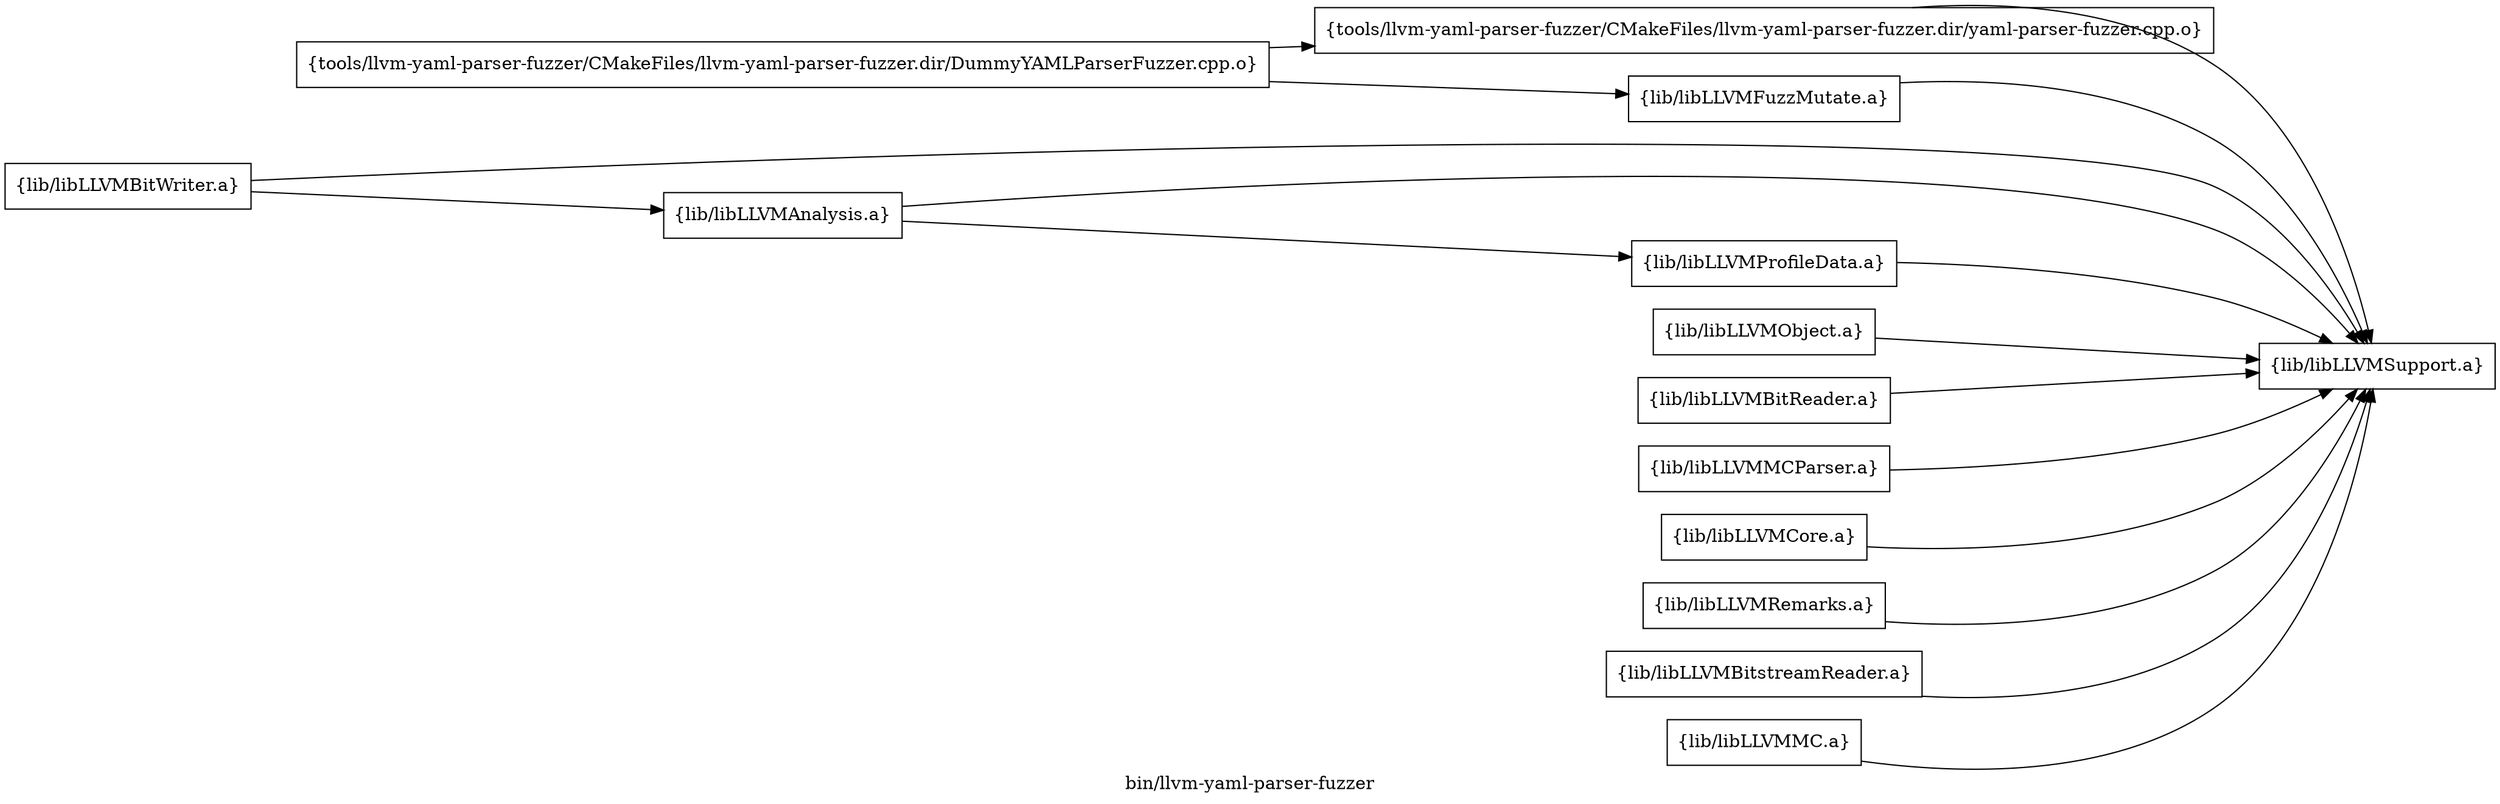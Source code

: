 digraph "bin/llvm-yaml-parser-fuzzer" {
	label="bin/llvm-yaml-parser-fuzzer";
	rankdir=LR;
	{ rank=same; Node0x5596a799dda8;  }
	{ rank=same; Node0x5596a79a38e8; Node0x5596a79a3078;  }

	Node0x5596a799dda8 [shape=record,shape=box,group=0,label="{tools/llvm-yaml-parser-fuzzer/CMakeFiles/llvm-yaml-parser-fuzzer.dir/DummyYAMLParserFuzzer.cpp.o}"];
	Node0x5596a799dda8 -> Node0x5596a79a38e8;
	Node0x5596a799dda8 -> Node0x5596a79a3078;
	Node0x5596a79a38e8 [shape=record,shape=box,group=0,label="{tools/llvm-yaml-parser-fuzzer/CMakeFiles/llvm-yaml-parser-fuzzer.dir/yaml-parser-fuzzer.cpp.o}"];
	Node0x5596a79a38e8 -> Node0x5596a79a3fc8;
	Node0x5596a79a3078 [shape=record,shape=box,group=0,label="{lib/libLLVMFuzzMutate.a}"];
	Node0x5596a79a3078 -> Node0x5596a79a3fc8;
	Node0x5596a79a3fc8 [shape=record,shape=box,group=0,label="{lib/libLLVMSupport.a}"];
	Node0x5596a79a3668 [shape=record,shape=box,group=0,label="{lib/libLLVMBitWriter.a}"];
	Node0x5596a79a3668 -> Node0x5596a79a3fc8;
	Node0x5596a79a3668 -> Node0x5596a79a17c8;
	Node0x5596a79a17c8 [shape=record,shape=box,group=0,label="{lib/libLLVMAnalysis.a}"];
	Node0x5596a79a17c8 -> Node0x5596a79a3fc8;
	Node0x5596a79a17c8 -> Node0x5596a79a2538;
	Node0x5596a79a2538 [shape=record,shape=box,group=0,label="{lib/libLLVMProfileData.a}"];
	Node0x5596a79a2538 -> Node0x5596a79a3fc8;
	Node0x5596a79a0878 [shape=record,shape=box,group=0,label="{lib/libLLVMObject.a}"];
	Node0x5596a79a0878 -> Node0x5596a79a3fc8;
	Node0x5596a79a2a38 [shape=record,shape=box,group=0,label="{lib/libLLVMBitReader.a}"];
	Node0x5596a79a2a38 -> Node0x5596a79a3fc8;
	Node0x5596a79a2f38 [shape=record,shape=box,group=0,label="{lib/libLLVMMCParser.a}"];
	Node0x5596a79a2f38 -> Node0x5596a79a3fc8;
	Node0x5596a799ef78 [shape=record,shape=box,group=0,label="{lib/libLLVMCore.a}"];
	Node0x5596a799ef78 -> Node0x5596a79a3fc8;
	Node0x5596a799f8d8 [shape=record,shape=box,group=0,label="{lib/libLLVMRemarks.a}"];
	Node0x5596a799f8d8 -> Node0x5596a79a3fc8;
	Node0x5596a799fd88 [shape=record,shape=box,group=0,label="{lib/libLLVMBitstreamReader.a}"];
	Node0x5596a799fd88 -> Node0x5596a79a3fc8;
	Node0x5596a79a0328 [shape=record,shape=box,group=0,label="{lib/libLLVMMC.a}"];
	Node0x5596a79a0328 -> Node0x5596a79a3fc8;
}
